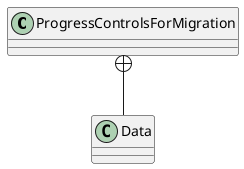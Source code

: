 @startuml
class ProgressControlsForMigration {
}
class Data {
}
ProgressControlsForMigration +-- Data
@enduml
